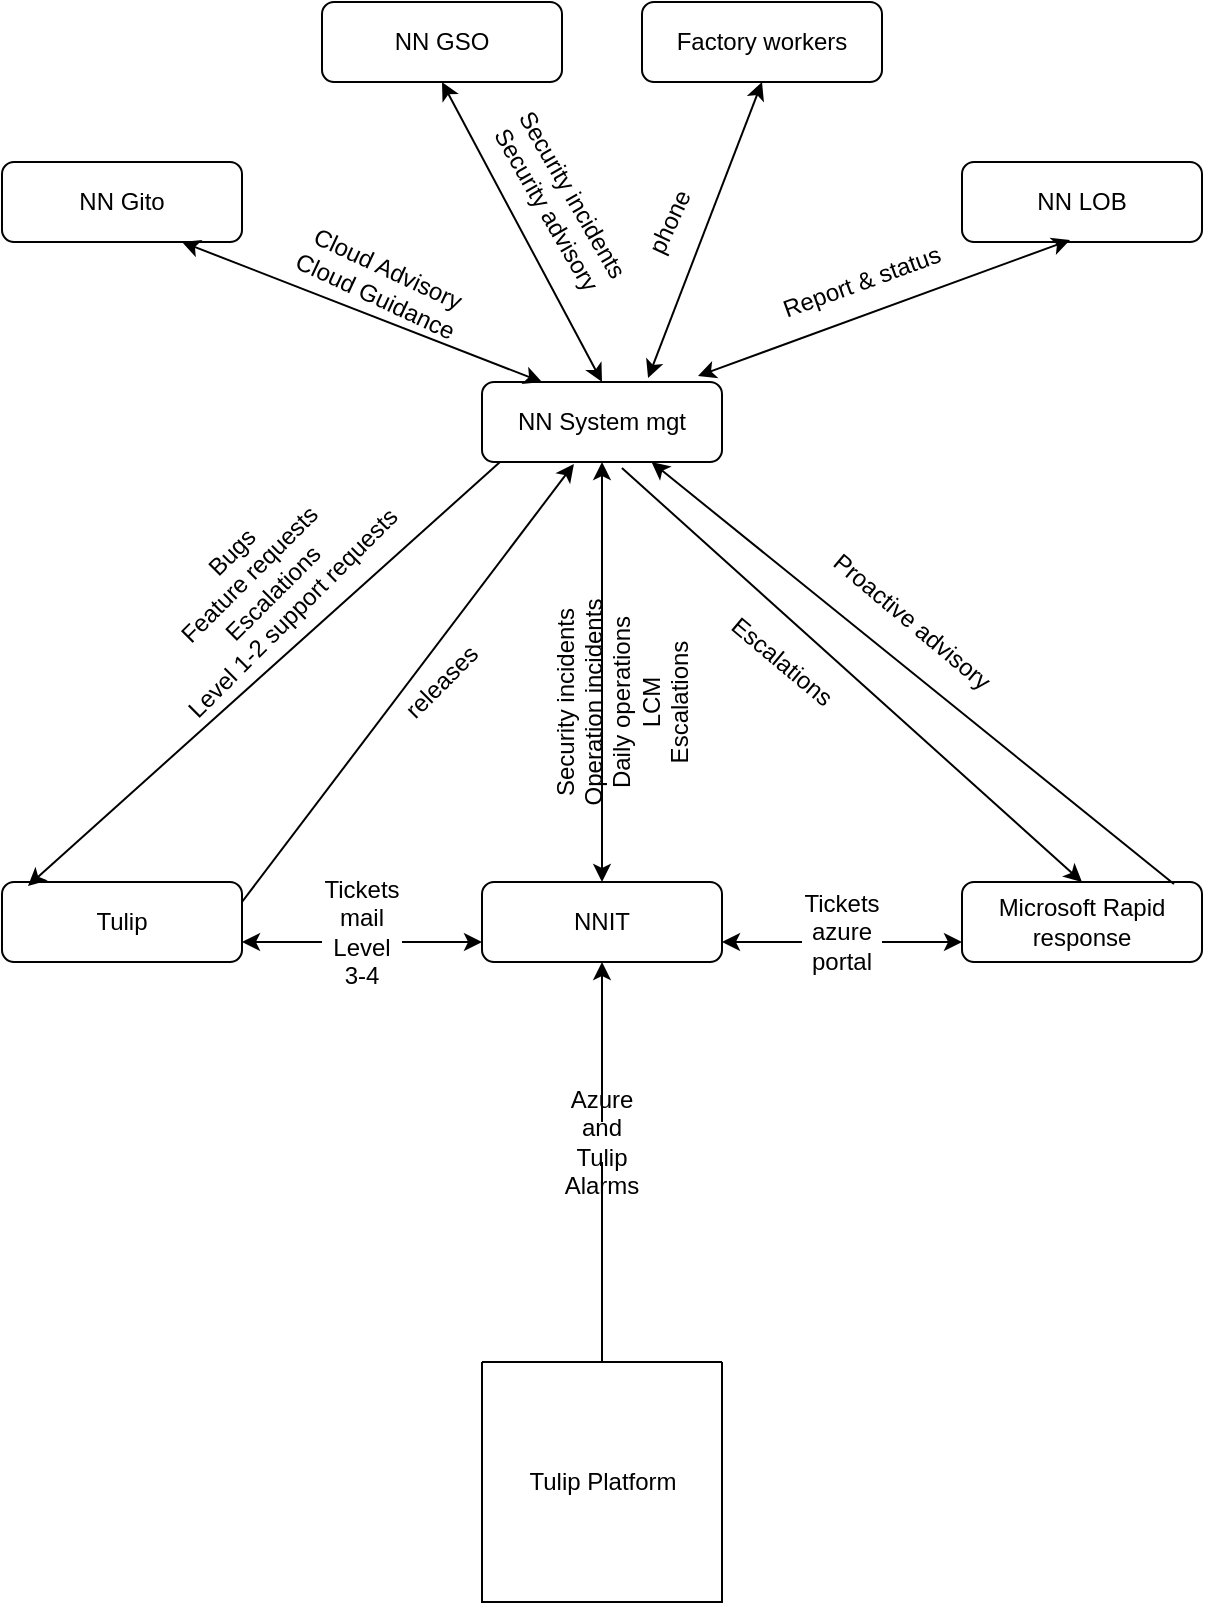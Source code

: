 <mxfile version="15.2.9" type="github">
  <diagram id="C5RBs43oDa-KdzZeNtuy" name="Page-1">
    <mxGraphModel dx="1364" dy="719" grid="1" gridSize="10" guides="1" tooltips="1" connect="1" arrows="1" fold="1" page="1" pageScale="1" pageWidth="827" pageHeight="1169" math="0" shadow="0">
      <root>
        <mxCell id="WIyWlLk6GJQsqaUBKTNV-0" />
        <mxCell id="WIyWlLk6GJQsqaUBKTNV-1" parent="WIyWlLk6GJQsqaUBKTNV-0" />
        <mxCell id="WIyWlLk6GJQsqaUBKTNV-3" value="Tulip" style="rounded=1;whiteSpace=wrap;html=1;fontSize=12;glass=0;strokeWidth=1;shadow=0;" parent="WIyWlLk6GJQsqaUBKTNV-1" vertex="1">
          <mxGeometry x="80" y="560" width="120" height="40" as="geometry" />
        </mxCell>
        <mxCell id="WIyWlLk6GJQsqaUBKTNV-7" value="NN GSO" style="rounded=1;whiteSpace=wrap;html=1;fontSize=12;glass=0;strokeWidth=1;shadow=0;" parent="WIyWlLk6GJQsqaUBKTNV-1" vertex="1">
          <mxGeometry x="240" y="120" width="120" height="40" as="geometry" />
        </mxCell>
        <mxCell id="WIyWlLk6GJQsqaUBKTNV-11" value="NN System mgt" style="rounded=1;whiteSpace=wrap;html=1;fontSize=12;glass=0;strokeWidth=1;shadow=0;" parent="WIyWlLk6GJQsqaUBKTNV-1" vertex="1">
          <mxGeometry x="320" y="310" width="120" height="40" as="geometry" />
        </mxCell>
        <mxCell id="WIyWlLk6GJQsqaUBKTNV-12" value="NN Gito" style="rounded=1;whiteSpace=wrap;html=1;fontSize=12;glass=0;strokeWidth=1;shadow=0;" parent="WIyWlLk6GJQsqaUBKTNV-1" vertex="1">
          <mxGeometry x="80" y="200" width="120" height="40" as="geometry" />
        </mxCell>
        <mxCell id="rQ5IEE26L2BE_J67TDvc-0" value="NNIT" style="rounded=1;whiteSpace=wrap;html=1;fontSize=12;glass=0;strokeWidth=1;shadow=0;" vertex="1" parent="WIyWlLk6GJQsqaUBKTNV-1">
          <mxGeometry x="320" y="560" width="120" height="40" as="geometry" />
        </mxCell>
        <mxCell id="rQ5IEE26L2BE_J67TDvc-1" value="Microsoft Rapid response" style="rounded=1;whiteSpace=wrap;html=1;fontSize=12;glass=0;strokeWidth=1;shadow=0;" vertex="1" parent="WIyWlLk6GJQsqaUBKTNV-1">
          <mxGeometry x="560" y="560" width="120" height="40" as="geometry" />
        </mxCell>
        <mxCell id="rQ5IEE26L2BE_J67TDvc-2" value="NN LOB" style="rounded=1;whiteSpace=wrap;html=1;fontSize=12;glass=0;strokeWidth=1;shadow=0;" vertex="1" parent="WIyWlLk6GJQsqaUBKTNV-1">
          <mxGeometry x="560" y="200" width="120" height="40" as="geometry" />
        </mxCell>
        <mxCell id="rQ5IEE26L2BE_J67TDvc-3" value="Factory workers" style="rounded=1;whiteSpace=wrap;html=1;fontSize=12;glass=0;strokeWidth=1;shadow=0;" vertex="1" parent="WIyWlLk6GJQsqaUBKTNV-1">
          <mxGeometry x="400" y="120" width="120" height="40" as="geometry" />
        </mxCell>
        <mxCell id="rQ5IEE26L2BE_J67TDvc-6" value="" style="endArrow=classic;startArrow=classic;html=1;exitX=0.5;exitY=0;exitDx=0;exitDy=0;entryX=0.5;entryY=1;entryDx=0;entryDy=0;" edge="1" parent="WIyWlLk6GJQsqaUBKTNV-1" source="rQ5IEE26L2BE_J67TDvc-0" target="WIyWlLk6GJQsqaUBKTNV-11">
          <mxGeometry width="50" height="50" relative="1" as="geometry">
            <mxPoint x="390" y="390" as="sourcePoint" />
            <mxPoint x="440" y="340" as="targetPoint" />
          </mxGeometry>
        </mxCell>
        <mxCell id="rQ5IEE26L2BE_J67TDvc-10" value="" style="endArrow=classic;startArrow=none;html=1;exitX=0.883;exitY=0.025;exitDx=0;exitDy=0;exitPerimeter=0;" edge="1" parent="WIyWlLk6GJQsqaUBKTNV-1" source="rQ5IEE26L2BE_J67TDvc-1" target="WIyWlLk6GJQsqaUBKTNV-11">
          <mxGeometry width="50" height="50" relative="1" as="geometry">
            <mxPoint x="490" y="390" as="sourcePoint" />
            <mxPoint x="440" y="340" as="targetPoint" />
          </mxGeometry>
        </mxCell>
        <mxCell id="rQ5IEE26L2BE_J67TDvc-16" value="" style="endArrow=classic;startArrow=none;html=1;entryX=0;entryY=0.75;entryDx=0;entryDy=0;exitX=1;exitY=0.75;exitDx=0;exitDy=0;" edge="1" parent="WIyWlLk6GJQsqaUBKTNV-1" source="rQ5IEE26L2BE_J67TDvc-19" target="rQ5IEE26L2BE_J67TDvc-1">
          <mxGeometry width="50" height="50" relative="1" as="geometry">
            <mxPoint x="440" y="510" as="sourcePoint" />
            <mxPoint x="440" y="340" as="targetPoint" />
          </mxGeometry>
        </mxCell>
        <mxCell id="rQ5IEE26L2BE_J67TDvc-17" value="" style="endArrow=classic;startArrow=none;html=1;exitX=1;exitY=0.75;exitDx=0;exitDy=0;entryX=0;entryY=0.75;entryDx=0;entryDy=0;" edge="1" parent="WIyWlLk6GJQsqaUBKTNV-1" source="rQ5IEE26L2BE_J67TDvc-23" target="rQ5IEE26L2BE_J67TDvc-0">
          <mxGeometry width="50" height="50" relative="1" as="geometry">
            <mxPoint x="200" y="499.5" as="sourcePoint" />
            <mxPoint x="320" y="500" as="targetPoint" />
          </mxGeometry>
        </mxCell>
        <mxCell id="rQ5IEE26L2BE_J67TDvc-19" value="Tickets&lt;br&gt;azure portal" style="text;html=1;strokeColor=none;fillColor=none;align=center;verticalAlign=middle;whiteSpace=wrap;rounded=0;labelPosition=center;verticalLabelPosition=middle;horizontal=1;" vertex="1" parent="WIyWlLk6GJQsqaUBKTNV-1">
          <mxGeometry x="480" y="575" width="40" height="20" as="geometry" />
        </mxCell>
        <mxCell id="rQ5IEE26L2BE_J67TDvc-20" value="" style="endArrow=none;startArrow=classic;html=1;entryX=0;entryY=0.75;entryDx=0;entryDy=0;exitX=1;exitY=0.75;exitDx=0;exitDy=0;" edge="1" parent="WIyWlLk6GJQsqaUBKTNV-1" source="rQ5IEE26L2BE_J67TDvc-0" target="rQ5IEE26L2BE_J67TDvc-19">
          <mxGeometry width="50" height="50" relative="1" as="geometry">
            <mxPoint x="440" y="510" as="sourcePoint" />
            <mxPoint x="560" y="510" as="targetPoint" />
          </mxGeometry>
        </mxCell>
        <mxCell id="rQ5IEE26L2BE_J67TDvc-23" value="Tickets&lt;br&gt;mail&lt;br&gt;Level 3-4" style="text;html=1;strokeColor=none;fillColor=none;align=center;verticalAlign=middle;whiteSpace=wrap;rounded=0;" vertex="1" parent="WIyWlLk6GJQsqaUBKTNV-1">
          <mxGeometry x="240" y="575" width="40" height="20" as="geometry" />
        </mxCell>
        <mxCell id="rQ5IEE26L2BE_J67TDvc-24" value="" style="endArrow=none;startArrow=classic;html=1;exitX=1;exitY=0.75;exitDx=0;exitDy=0;entryX=0;entryY=0.75;entryDx=0;entryDy=0;" edge="1" parent="WIyWlLk6GJQsqaUBKTNV-1" source="WIyWlLk6GJQsqaUBKTNV-3" target="rQ5IEE26L2BE_J67TDvc-23">
          <mxGeometry width="50" height="50" relative="1" as="geometry">
            <mxPoint x="200" y="510" as="sourcePoint" />
            <mxPoint x="320" y="510" as="targetPoint" />
          </mxGeometry>
        </mxCell>
        <mxCell id="rQ5IEE26L2BE_J67TDvc-25" value="" style="swimlane;startSize=0;verticalAlign=middle;" vertex="1" parent="WIyWlLk6GJQsqaUBKTNV-1">
          <mxGeometry x="320" y="800" width="120" height="120" as="geometry" />
        </mxCell>
        <mxCell id="rQ5IEE26L2BE_J67TDvc-26" value="Tulip Platform" style="text;html=1;align=center;verticalAlign=middle;resizable=0;points=[];autosize=1;strokeColor=none;fillColor=none;" vertex="1" parent="rQ5IEE26L2BE_J67TDvc-25">
          <mxGeometry x="15" y="50" width="90" height="20" as="geometry" />
        </mxCell>
        <mxCell id="rQ5IEE26L2BE_J67TDvc-27" value="" style="endArrow=classic;startArrow=classic;html=1;entryX=0.25;entryY=0;entryDx=0;entryDy=0;exitX=0.75;exitY=1;exitDx=0;exitDy=0;" edge="1" parent="WIyWlLk6GJQsqaUBKTNV-1" source="WIyWlLk6GJQsqaUBKTNV-12" target="WIyWlLk6GJQsqaUBKTNV-11">
          <mxGeometry width="50" height="50" relative="1" as="geometry">
            <mxPoint x="390" y="390" as="sourcePoint" />
            <mxPoint x="440" y="340" as="targetPoint" />
          </mxGeometry>
        </mxCell>
        <mxCell id="rQ5IEE26L2BE_J67TDvc-28" value="" style="endArrow=classic;startArrow=classic;html=1;entryX=0.5;entryY=0;entryDx=0;entryDy=0;exitX=0.5;exitY=1;exitDx=0;exitDy=0;" edge="1" parent="WIyWlLk6GJQsqaUBKTNV-1" source="WIyWlLk6GJQsqaUBKTNV-7" target="WIyWlLk6GJQsqaUBKTNV-11">
          <mxGeometry width="50" height="50" relative="1" as="geometry">
            <mxPoint x="390" y="390" as="sourcePoint" />
            <mxPoint x="440" y="340" as="targetPoint" />
          </mxGeometry>
        </mxCell>
        <mxCell id="rQ5IEE26L2BE_J67TDvc-29" value="" style="endArrow=classic;startArrow=classic;html=1;entryX=0.5;entryY=1;entryDx=0;entryDy=0;exitX=0.692;exitY=-0.05;exitDx=0;exitDy=0;exitPerimeter=0;" edge="1" parent="WIyWlLk6GJQsqaUBKTNV-1" source="WIyWlLk6GJQsqaUBKTNV-11" target="rQ5IEE26L2BE_J67TDvc-3">
          <mxGeometry width="50" height="50" relative="1" as="geometry">
            <mxPoint x="389" y="300" as="sourcePoint" />
            <mxPoint x="439" y="250" as="targetPoint" />
          </mxGeometry>
        </mxCell>
        <mxCell id="rQ5IEE26L2BE_J67TDvc-30" value="" style="endArrow=classic;startArrow=classic;html=1;entryX=0.9;entryY=-0.075;entryDx=0;entryDy=0;entryPerimeter=0;exitX=0.45;exitY=0.975;exitDx=0;exitDy=0;exitPerimeter=0;" edge="1" parent="WIyWlLk6GJQsqaUBKTNV-1" source="rQ5IEE26L2BE_J67TDvc-2" target="WIyWlLk6GJQsqaUBKTNV-11">
          <mxGeometry width="50" height="50" relative="1" as="geometry">
            <mxPoint x="390" y="390" as="sourcePoint" />
            <mxPoint x="440" y="340" as="targetPoint" />
          </mxGeometry>
        </mxCell>
        <mxCell id="rQ5IEE26L2BE_J67TDvc-31" value="" style="endArrow=none;startArrow=none;html=1;entryX=0.5;entryY=0;entryDx=0;entryDy=0;exitX=0.5;exitY=1;exitDx=0;exitDy=0;endFill=0;" edge="1" parent="WIyWlLk6GJQsqaUBKTNV-1" source="rQ5IEE26L2BE_J67TDvc-33" target="rQ5IEE26L2BE_J67TDvc-25">
          <mxGeometry width="50" height="50" relative="1" as="geometry">
            <mxPoint x="370" y="530" as="sourcePoint" />
            <mxPoint x="440" y="340" as="targetPoint" />
          </mxGeometry>
        </mxCell>
        <mxCell id="rQ5IEE26L2BE_J67TDvc-33" value="Azure and Tulip&lt;br&gt;Alarms" style="text;html=1;strokeColor=none;fillColor=none;align=center;verticalAlign=middle;whiteSpace=wrap;rounded=0;" vertex="1" parent="WIyWlLk6GJQsqaUBKTNV-1">
          <mxGeometry x="360" y="680" width="40" height="20" as="geometry" />
        </mxCell>
        <mxCell id="rQ5IEE26L2BE_J67TDvc-34" value="" style="endArrow=none;startArrow=classic;html=1;entryX=0.5;entryY=0;entryDx=0;entryDy=0;exitX=0.5;exitY=1;exitDx=0;exitDy=0;" edge="1" parent="WIyWlLk6GJQsqaUBKTNV-1" source="rQ5IEE26L2BE_J67TDvc-0" target="rQ5IEE26L2BE_J67TDvc-33">
          <mxGeometry width="50" height="50" relative="1" as="geometry">
            <mxPoint x="380" y="520" as="sourcePoint" />
            <mxPoint x="380" y="600" as="targetPoint" />
          </mxGeometry>
        </mxCell>
        <mxCell id="rQ5IEE26L2BE_J67TDvc-35" value="" style="endArrow=none;startArrow=classic;html=1;exitX=0.5;exitY=0;exitDx=0;exitDy=0;entryX=0.583;entryY=1.075;entryDx=0;entryDy=0;entryPerimeter=0;" edge="1" parent="WIyWlLk6GJQsqaUBKTNV-1" source="rQ5IEE26L2BE_J67TDvc-1" target="WIyWlLk6GJQsqaUBKTNV-11">
          <mxGeometry width="50" height="50" relative="1" as="geometry">
            <mxPoint x="620" y="480" as="sourcePoint" />
            <mxPoint x="506.25" y="410" as="targetPoint" />
          </mxGeometry>
        </mxCell>
        <mxCell id="rQ5IEE26L2BE_J67TDvc-37" value="" style="endArrow=none;startArrow=classic;html=1;exitX=0.108;exitY=0.05;exitDx=0;exitDy=0;exitPerimeter=0;entryX=0.075;entryY=1;entryDx=0;entryDy=0;entryPerimeter=0;" edge="1" parent="WIyWlLk6GJQsqaUBKTNV-1" source="WIyWlLk6GJQsqaUBKTNV-3" target="WIyWlLk6GJQsqaUBKTNV-11">
          <mxGeometry width="50" height="50" relative="1" as="geometry">
            <mxPoint x="140" y="480" as="sourcePoint" />
            <mxPoint x="206.191" y="400" as="targetPoint" />
          </mxGeometry>
        </mxCell>
        <mxCell id="rQ5IEE26L2BE_J67TDvc-39" value="" style="endArrow=classic;html=1;exitX=1;exitY=0.25;exitDx=0;exitDy=0;entryX=0.383;entryY=1.025;entryDx=0;entryDy=0;entryPerimeter=0;" edge="1" parent="WIyWlLk6GJQsqaUBKTNV-1" source="WIyWlLk6GJQsqaUBKTNV-3" target="WIyWlLk6GJQsqaUBKTNV-11">
          <mxGeometry width="50" height="50" relative="1" as="geometry">
            <mxPoint x="240" y="490" as="sourcePoint" />
            <mxPoint x="290" y="440" as="targetPoint" />
          </mxGeometry>
        </mxCell>
        <mxCell id="rQ5IEE26L2BE_J67TDvc-45" value="phone" style="text;html=1;strokeColor=none;fillColor=none;align=center;verticalAlign=middle;whiteSpace=wrap;rounded=0;rotation=-65;" vertex="1" parent="WIyWlLk6GJQsqaUBKTNV-1">
          <mxGeometry x="394" y="220" width="40" height="20" as="geometry" />
        </mxCell>
        <mxCell id="rQ5IEE26L2BE_J67TDvc-47" value="releases" style="text;html=1;strokeColor=none;fillColor=none;align=center;verticalAlign=middle;whiteSpace=wrap;rounded=0;rotation=-45;" vertex="1" parent="WIyWlLk6GJQsqaUBKTNV-1">
          <mxGeometry x="280" y="450" width="40" height="20" as="geometry" />
        </mxCell>
        <mxCell id="rQ5IEE26L2BE_J67TDvc-49" value="Bugs&lt;br&gt;Feature requests&amp;nbsp;&lt;br&gt;Escalations&lt;br&gt;Level 1-2 support requests" style="text;html=1;strokeColor=none;fillColor=none;align=center;verticalAlign=middle;whiteSpace=wrap;rounded=0;rotation=-45;" vertex="1" parent="WIyWlLk6GJQsqaUBKTNV-1">
          <mxGeometry x="120" y="400" width="180" height="20" as="geometry" />
        </mxCell>
        <mxCell id="rQ5IEE26L2BE_J67TDvc-50" value="Escalations" style="text;html=1;strokeColor=none;fillColor=none;align=center;verticalAlign=middle;whiteSpace=wrap;rounded=0;rotation=40;" vertex="1" parent="WIyWlLk6GJQsqaUBKTNV-1">
          <mxGeometry x="400" y="440" width="140" height="20" as="geometry" />
        </mxCell>
        <mxCell id="rQ5IEE26L2BE_J67TDvc-51" value="Proactive advisory" style="text;html=1;strokeColor=none;fillColor=none;align=center;verticalAlign=middle;whiteSpace=wrap;rounded=0;rotation=40;" vertex="1" parent="WIyWlLk6GJQsqaUBKTNV-1">
          <mxGeometry x="480" y="420" width="110" height="20" as="geometry" />
        </mxCell>
        <mxCell id="rQ5IEE26L2BE_J67TDvc-53" value="Security incidents&lt;br&gt;Operation incidents&lt;br&gt;Daily operations&lt;br&gt;LCM&lt;br&gt;Escalations" style="text;html=1;strokeColor=none;fillColor=none;align=center;verticalAlign=middle;whiteSpace=wrap;rounded=0;rotation=270;" vertex="1" parent="WIyWlLk6GJQsqaUBKTNV-1">
          <mxGeometry x="310" y="460" width="160" height="20" as="geometry" />
        </mxCell>
        <mxCell id="rQ5IEE26L2BE_J67TDvc-56" value="Security incidents&lt;br&gt;Security advisory" style="text;html=1;strokeColor=none;fillColor=none;align=center;verticalAlign=middle;whiteSpace=wrap;rounded=0;rotation=60;" vertex="1" parent="WIyWlLk6GJQsqaUBKTNV-1">
          <mxGeometry x="304" y="210" width="110" height="20" as="geometry" />
        </mxCell>
        <mxCell id="rQ5IEE26L2BE_J67TDvc-58" value="Report &amp;amp; status" style="text;html=1;strokeColor=none;fillColor=none;align=center;verticalAlign=middle;whiteSpace=wrap;rounded=0;rotation=-20;" vertex="1" parent="WIyWlLk6GJQsqaUBKTNV-1">
          <mxGeometry x="460" y="250" width="100" height="20" as="geometry" />
        </mxCell>
        <mxCell id="rQ5IEE26L2BE_J67TDvc-59" value="Cloud Advisory&lt;br&gt;Cloud Guidance" style="text;html=1;strokeColor=none;fillColor=none;align=center;verticalAlign=middle;whiteSpace=wrap;rounded=0;rotation=25;" vertex="1" parent="WIyWlLk6GJQsqaUBKTNV-1">
          <mxGeometry x="180" y="250" width="180" height="20" as="geometry" />
        </mxCell>
      </root>
    </mxGraphModel>
  </diagram>
</mxfile>

